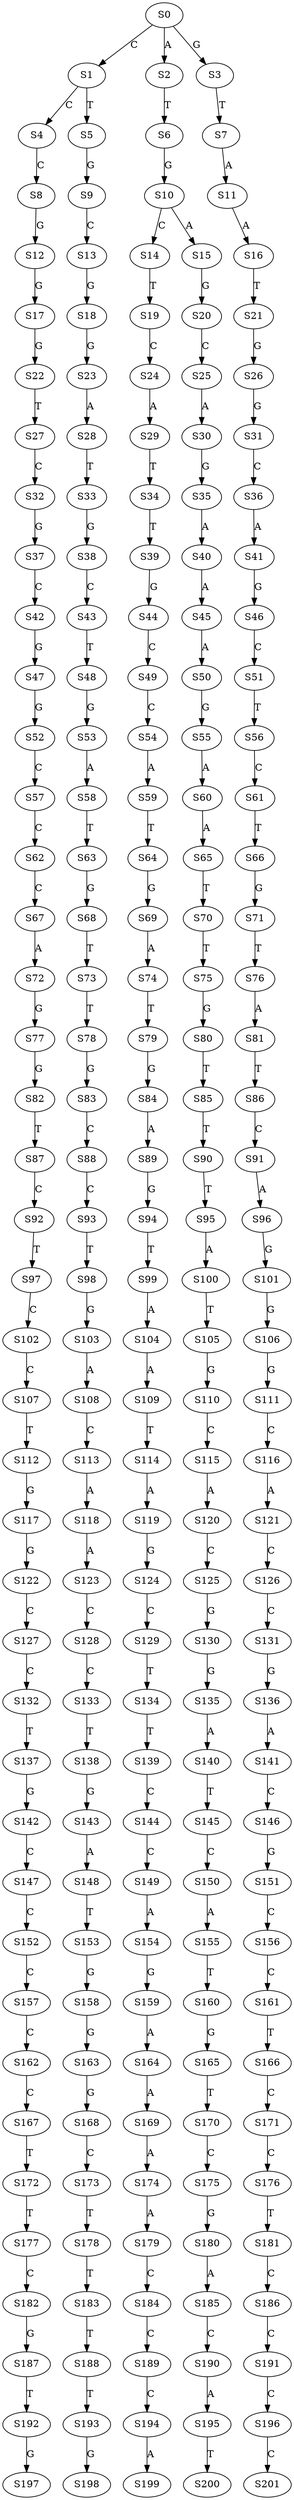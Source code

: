 strict digraph  {
	S0 -> S1 [ label = C ];
	S0 -> S2 [ label = A ];
	S0 -> S3 [ label = G ];
	S1 -> S4 [ label = C ];
	S1 -> S5 [ label = T ];
	S2 -> S6 [ label = T ];
	S3 -> S7 [ label = T ];
	S4 -> S8 [ label = C ];
	S5 -> S9 [ label = G ];
	S6 -> S10 [ label = G ];
	S7 -> S11 [ label = A ];
	S8 -> S12 [ label = G ];
	S9 -> S13 [ label = C ];
	S10 -> S14 [ label = C ];
	S10 -> S15 [ label = A ];
	S11 -> S16 [ label = A ];
	S12 -> S17 [ label = G ];
	S13 -> S18 [ label = G ];
	S14 -> S19 [ label = T ];
	S15 -> S20 [ label = G ];
	S16 -> S21 [ label = T ];
	S17 -> S22 [ label = G ];
	S18 -> S23 [ label = G ];
	S19 -> S24 [ label = C ];
	S20 -> S25 [ label = C ];
	S21 -> S26 [ label = G ];
	S22 -> S27 [ label = T ];
	S23 -> S28 [ label = A ];
	S24 -> S29 [ label = A ];
	S25 -> S30 [ label = A ];
	S26 -> S31 [ label = G ];
	S27 -> S32 [ label = C ];
	S28 -> S33 [ label = T ];
	S29 -> S34 [ label = T ];
	S30 -> S35 [ label = G ];
	S31 -> S36 [ label = C ];
	S32 -> S37 [ label = G ];
	S33 -> S38 [ label = G ];
	S34 -> S39 [ label = T ];
	S35 -> S40 [ label = A ];
	S36 -> S41 [ label = A ];
	S37 -> S42 [ label = C ];
	S38 -> S43 [ label = C ];
	S39 -> S44 [ label = G ];
	S40 -> S45 [ label = A ];
	S41 -> S46 [ label = G ];
	S42 -> S47 [ label = G ];
	S43 -> S48 [ label = T ];
	S44 -> S49 [ label = C ];
	S45 -> S50 [ label = A ];
	S46 -> S51 [ label = C ];
	S47 -> S52 [ label = G ];
	S48 -> S53 [ label = G ];
	S49 -> S54 [ label = C ];
	S50 -> S55 [ label = G ];
	S51 -> S56 [ label = T ];
	S52 -> S57 [ label = C ];
	S53 -> S58 [ label = A ];
	S54 -> S59 [ label = A ];
	S55 -> S60 [ label = A ];
	S56 -> S61 [ label = C ];
	S57 -> S62 [ label = C ];
	S58 -> S63 [ label = T ];
	S59 -> S64 [ label = T ];
	S60 -> S65 [ label = A ];
	S61 -> S66 [ label = T ];
	S62 -> S67 [ label = C ];
	S63 -> S68 [ label = G ];
	S64 -> S69 [ label = G ];
	S65 -> S70 [ label = T ];
	S66 -> S71 [ label = G ];
	S67 -> S72 [ label = A ];
	S68 -> S73 [ label = T ];
	S69 -> S74 [ label = A ];
	S70 -> S75 [ label = T ];
	S71 -> S76 [ label = T ];
	S72 -> S77 [ label = G ];
	S73 -> S78 [ label = T ];
	S74 -> S79 [ label = T ];
	S75 -> S80 [ label = G ];
	S76 -> S81 [ label = A ];
	S77 -> S82 [ label = G ];
	S78 -> S83 [ label = G ];
	S79 -> S84 [ label = G ];
	S80 -> S85 [ label = T ];
	S81 -> S86 [ label = T ];
	S82 -> S87 [ label = T ];
	S83 -> S88 [ label = C ];
	S84 -> S89 [ label = A ];
	S85 -> S90 [ label = T ];
	S86 -> S91 [ label = C ];
	S87 -> S92 [ label = C ];
	S88 -> S93 [ label = C ];
	S89 -> S94 [ label = G ];
	S90 -> S95 [ label = T ];
	S91 -> S96 [ label = A ];
	S92 -> S97 [ label = T ];
	S93 -> S98 [ label = T ];
	S94 -> S99 [ label = T ];
	S95 -> S100 [ label = A ];
	S96 -> S101 [ label = G ];
	S97 -> S102 [ label = C ];
	S98 -> S103 [ label = G ];
	S99 -> S104 [ label = A ];
	S100 -> S105 [ label = T ];
	S101 -> S106 [ label = G ];
	S102 -> S107 [ label = C ];
	S103 -> S108 [ label = A ];
	S104 -> S109 [ label = A ];
	S105 -> S110 [ label = G ];
	S106 -> S111 [ label = G ];
	S107 -> S112 [ label = T ];
	S108 -> S113 [ label = C ];
	S109 -> S114 [ label = T ];
	S110 -> S115 [ label = C ];
	S111 -> S116 [ label = C ];
	S112 -> S117 [ label = G ];
	S113 -> S118 [ label = A ];
	S114 -> S119 [ label = A ];
	S115 -> S120 [ label = A ];
	S116 -> S121 [ label = A ];
	S117 -> S122 [ label = G ];
	S118 -> S123 [ label = A ];
	S119 -> S124 [ label = G ];
	S120 -> S125 [ label = C ];
	S121 -> S126 [ label = C ];
	S122 -> S127 [ label = C ];
	S123 -> S128 [ label = C ];
	S124 -> S129 [ label = C ];
	S125 -> S130 [ label = G ];
	S126 -> S131 [ label = C ];
	S127 -> S132 [ label = C ];
	S128 -> S133 [ label = C ];
	S129 -> S134 [ label = T ];
	S130 -> S135 [ label = G ];
	S131 -> S136 [ label = G ];
	S132 -> S137 [ label = T ];
	S133 -> S138 [ label = T ];
	S134 -> S139 [ label = T ];
	S135 -> S140 [ label = A ];
	S136 -> S141 [ label = A ];
	S137 -> S142 [ label = G ];
	S138 -> S143 [ label = G ];
	S139 -> S144 [ label = C ];
	S140 -> S145 [ label = T ];
	S141 -> S146 [ label = C ];
	S142 -> S147 [ label = C ];
	S143 -> S148 [ label = A ];
	S144 -> S149 [ label = C ];
	S145 -> S150 [ label = C ];
	S146 -> S151 [ label = G ];
	S147 -> S152 [ label = C ];
	S148 -> S153 [ label = T ];
	S149 -> S154 [ label = A ];
	S150 -> S155 [ label = A ];
	S151 -> S156 [ label = C ];
	S152 -> S157 [ label = C ];
	S153 -> S158 [ label = G ];
	S154 -> S159 [ label = G ];
	S155 -> S160 [ label = T ];
	S156 -> S161 [ label = C ];
	S157 -> S162 [ label = C ];
	S158 -> S163 [ label = G ];
	S159 -> S164 [ label = A ];
	S160 -> S165 [ label = G ];
	S161 -> S166 [ label = T ];
	S162 -> S167 [ label = C ];
	S163 -> S168 [ label = G ];
	S164 -> S169 [ label = A ];
	S165 -> S170 [ label = T ];
	S166 -> S171 [ label = C ];
	S167 -> S172 [ label = T ];
	S168 -> S173 [ label = C ];
	S169 -> S174 [ label = A ];
	S170 -> S175 [ label = C ];
	S171 -> S176 [ label = C ];
	S172 -> S177 [ label = T ];
	S173 -> S178 [ label = T ];
	S174 -> S179 [ label = A ];
	S175 -> S180 [ label = G ];
	S176 -> S181 [ label = T ];
	S177 -> S182 [ label = C ];
	S178 -> S183 [ label = T ];
	S179 -> S184 [ label = C ];
	S180 -> S185 [ label = A ];
	S181 -> S186 [ label = C ];
	S182 -> S187 [ label = G ];
	S183 -> S188 [ label = T ];
	S184 -> S189 [ label = C ];
	S185 -> S190 [ label = C ];
	S186 -> S191 [ label = C ];
	S187 -> S192 [ label = T ];
	S188 -> S193 [ label = T ];
	S189 -> S194 [ label = C ];
	S190 -> S195 [ label = A ];
	S191 -> S196 [ label = C ];
	S192 -> S197 [ label = G ];
	S193 -> S198 [ label = G ];
	S194 -> S199 [ label = A ];
	S195 -> S200 [ label = T ];
	S196 -> S201 [ label = C ];
}
